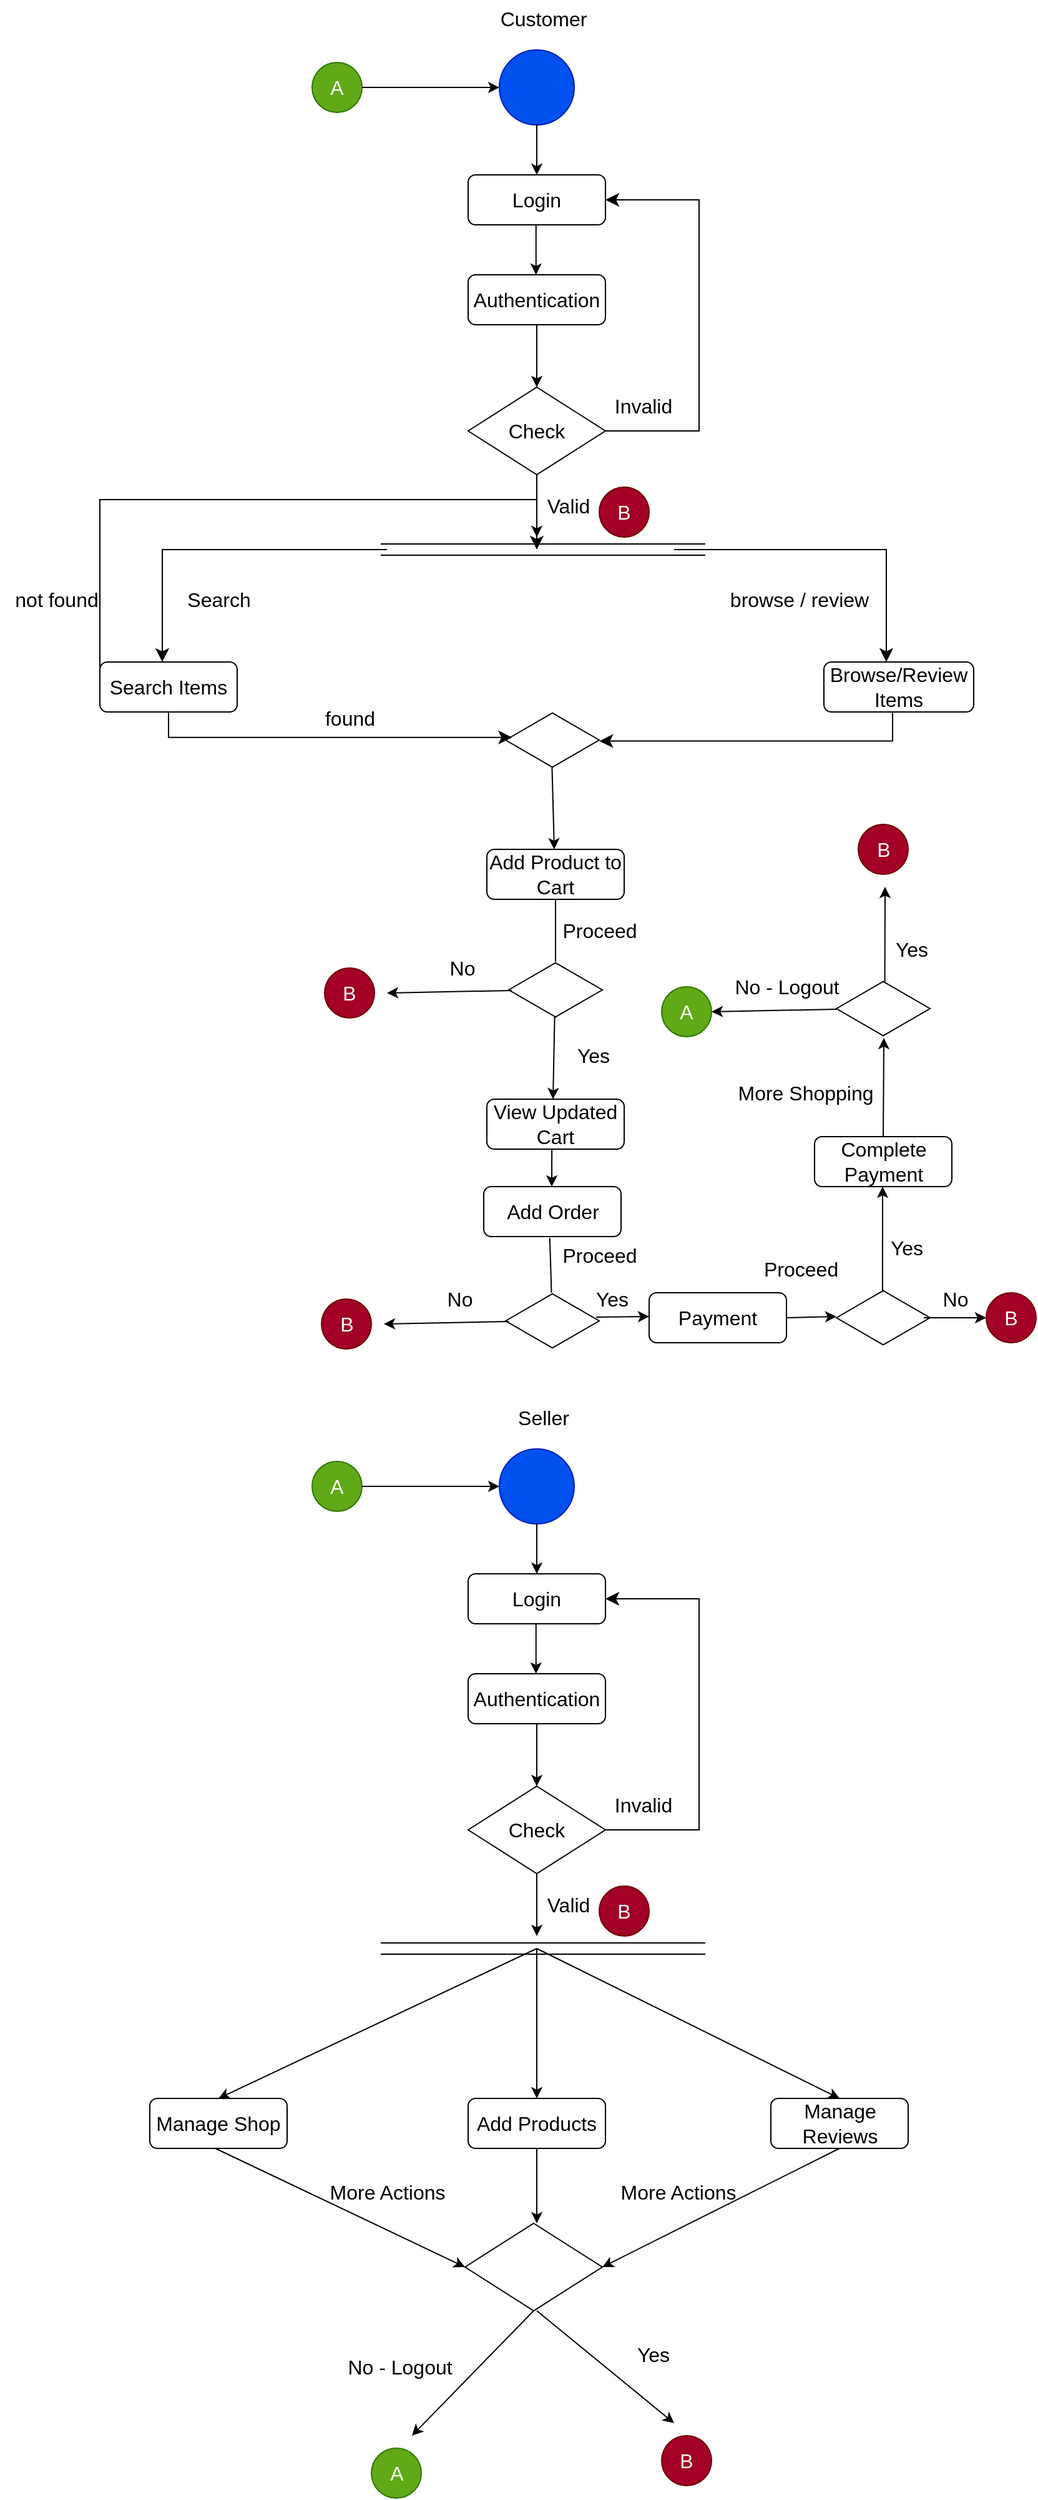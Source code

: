 <mxfile version="20.8.16"><diagram name="Page-1" id="TsDmcW3G9QbfYRXQMu2m"><mxGraphModel dx="1467" dy="783" grid="1" gridSize="10" guides="1" tooltips="1" connect="1" arrows="1" fold="1" page="1" pageScale="1" pageWidth="850" pageHeight="1100" math="0" shadow="0"><root><mxCell id="0"/><mxCell id="1" parent="0"/><mxCell id="Jmhnju-1iwN-SoOAMUbM-1" value="" style="ellipse;whiteSpace=wrap;html=1;aspect=fixed;fontSize=16;fillColor=#0050ef;strokeColor=#001DBC;fontColor=#ffffff;" vertex="1" parent="1"><mxGeometry x="410" y="40" width="60" height="60" as="geometry"/></mxCell><mxCell id="Jmhnju-1iwN-SoOAMUbM-2" value="" style="endArrow=classic;html=1;rounded=0;exitX=0.5;exitY=1;exitDx=0;exitDy=0;fontSize=16;" edge="1" parent="1" source="Jmhnju-1iwN-SoOAMUbM-1"><mxGeometry width="50" height="50" relative="1" as="geometry"><mxPoint x="420" y="310" as="sourcePoint"/><mxPoint x="440" y="140" as="targetPoint"/></mxGeometry></mxCell><mxCell id="Jmhnju-1iwN-SoOAMUbM-3" value="Login" style="rounded=1;whiteSpace=wrap;html=1;fontSize=16;" vertex="1" parent="1"><mxGeometry x="385" y="140" width="110" height="40" as="geometry"/></mxCell><mxCell id="Jmhnju-1iwN-SoOAMUbM-4" value="Customer" style="text;html=1;align=center;verticalAlign=middle;resizable=0;points=[];autosize=1;strokeColor=none;fillColor=none;fontSize=16;" vertex="1" parent="1"><mxGeometry x="400" width="90" height="30" as="geometry"/></mxCell><mxCell id="Jmhnju-1iwN-SoOAMUbM-7" value="" style="endArrow=classic;html=1;rounded=0;exitX=0.5;exitY=1;exitDx=0;exitDy=0;fontSize=16;" edge="1" parent="1"><mxGeometry width="50" height="50" relative="1" as="geometry"><mxPoint x="439.38" y="180.0" as="sourcePoint"/><mxPoint x="439.38" y="220.0" as="targetPoint"/></mxGeometry></mxCell><mxCell id="Jmhnju-1iwN-SoOAMUbM-8" value="Authentication" style="rounded=1;whiteSpace=wrap;html=1;fontSize=16;" vertex="1" parent="1"><mxGeometry x="385" y="220" width="110" height="40" as="geometry"/></mxCell><mxCell id="Jmhnju-1iwN-SoOAMUbM-11" value="" style="endArrow=classic;html=1;rounded=0;exitX=0.5;exitY=1;exitDx=0;exitDy=0;fontSize=16;" edge="1" parent="1" source="Jmhnju-1iwN-SoOAMUbM-8"><mxGeometry width="50" height="50" relative="1" as="geometry"><mxPoint x="459.38" y="200.0" as="sourcePoint"/><mxPoint x="440" y="310" as="targetPoint"/></mxGeometry></mxCell><mxCell id="Jmhnju-1iwN-SoOAMUbM-12" value="Check" style="rhombus;whiteSpace=wrap;html=1;fontSize=16;" vertex="1" parent="1"><mxGeometry x="385" y="310" width="110" height="70" as="geometry"/></mxCell><mxCell id="Jmhnju-1iwN-SoOAMUbM-13" value="" style="edgeStyle=elbowEdgeStyle;elbow=horizontal;endArrow=classic;html=1;curved=0;rounded=0;endSize=8;startSize=8;fontSize=16;exitX=1;exitY=0.5;exitDx=0;exitDy=0;entryX=1;entryY=0.5;entryDx=0;entryDy=0;" edge="1" parent="1" source="Jmhnju-1iwN-SoOAMUbM-12" target="Jmhnju-1iwN-SoOAMUbM-3"><mxGeometry width="50" height="50" relative="1" as="geometry"><mxPoint x="420" y="320" as="sourcePoint"/><mxPoint x="470" y="270" as="targetPoint"/><Array as="points"><mxPoint x="570" y="250"/></Array></mxGeometry></mxCell><mxCell id="Jmhnju-1iwN-SoOAMUbM-14" value="Invalid" style="text;html=1;align=center;verticalAlign=middle;resizable=0;points=[];autosize=1;strokeColor=none;fillColor=none;fontSize=16;" vertex="1" parent="1"><mxGeometry x="490" y="310" width="70" height="30" as="geometry"/></mxCell><mxCell id="Jmhnju-1iwN-SoOAMUbM-15" value="" style="endArrow=classic;html=1;rounded=0;exitX=0.5;exitY=1;exitDx=0;exitDy=0;fontSize=16;" edge="1" parent="1" source="Jmhnju-1iwN-SoOAMUbM-12"><mxGeometry width="50" height="50" relative="1" as="geometry"><mxPoint x="450" y="270.0" as="sourcePoint"/><mxPoint x="440" y="430" as="targetPoint"/></mxGeometry></mxCell><mxCell id="Jmhnju-1iwN-SoOAMUbM-16" value="Valid" style="text;html=1;align=center;verticalAlign=middle;resizable=0;points=[];autosize=1;strokeColor=none;fillColor=none;fontSize=16;" vertex="1" parent="1"><mxGeometry x="435" y="390" width="60" height="30" as="geometry"/></mxCell><mxCell id="Jmhnju-1iwN-SoOAMUbM-17" value="" style="shape=filledEdge;curved=0;rounded=0;fixDash=1;endArrow=none;strokeWidth=10;fillColor=#ffffff;edgeStyle=orthogonalEdgeStyle;html=1;fontSize=16;" edge="1" parent="1"><mxGeometry width="60" height="40" relative="1" as="geometry"><mxPoint x="315" y="440" as="sourcePoint"/><mxPoint x="575" y="440" as="targetPoint"/></mxGeometry></mxCell><mxCell id="Jmhnju-1iwN-SoOAMUbM-18" value="" style="edgeStyle=segmentEdgeStyle;endArrow=classic;html=1;curved=0;rounded=0;endSize=8;startSize=8;fontSize=16;" edge="1" parent="1"><mxGeometry width="50" height="50" relative="1" as="geometry"><mxPoint x="550" y="440" as="sourcePoint"/><mxPoint x="720" y="530" as="targetPoint"/><Array as="points"><mxPoint x="720" y="440"/><mxPoint x="720" y="530"/></Array></mxGeometry></mxCell><mxCell id="Jmhnju-1iwN-SoOAMUbM-19" value="" style="edgeStyle=segmentEdgeStyle;endArrow=classic;html=1;curved=0;rounded=0;endSize=8;startSize=8;fontSize=16;" edge="1" parent="1"><mxGeometry width="50" height="50" relative="1" as="geometry"><mxPoint x="320" y="440" as="sourcePoint"/><mxPoint x="140" y="530" as="targetPoint"/><Array as="points"><mxPoint x="140" y="440"/></Array></mxGeometry></mxCell><mxCell id="Jmhnju-1iwN-SoOAMUbM-20" value="Search" style="text;html=1;align=center;verticalAlign=middle;resizable=0;points=[];autosize=1;strokeColor=none;fillColor=none;fontSize=16;" vertex="1" parent="1"><mxGeometry x="150" y="465" width="70" height="30" as="geometry"/></mxCell><mxCell id="Jmhnju-1iwN-SoOAMUbM-21" value="browse / review" style="text;html=1;align=center;verticalAlign=middle;resizable=0;points=[];autosize=1;strokeColor=none;fillColor=none;fontSize=16;" vertex="1" parent="1"><mxGeometry x="585" y="465" width="130" height="30" as="geometry"/></mxCell><mxCell id="Jmhnju-1iwN-SoOAMUbM-22" value="Search Items" style="rounded=1;whiteSpace=wrap;html=1;fontSize=16;" vertex="1" parent="1"><mxGeometry x="90" y="530" width="110" height="40" as="geometry"/></mxCell><mxCell id="Jmhnju-1iwN-SoOAMUbM-24" value="Browse/Review Items" style="rounded=1;whiteSpace=wrap;html=1;fontSize=16;" vertex="1" parent="1"><mxGeometry x="670" y="530" width="120" height="40" as="geometry"/></mxCell><mxCell id="Jmhnju-1iwN-SoOAMUbM-26" value="" style="edgeStyle=elbowEdgeStyle;elbow=vertical;endArrow=classic;html=1;curved=0;rounded=0;endSize=8;startSize=8;fontSize=16;exitX=0;exitY=0.25;exitDx=0;exitDy=0;" edge="1" parent="1" source="Jmhnju-1iwN-SoOAMUbM-22"><mxGeometry width="50" height="50" relative="1" as="geometry"><mxPoint x="500" y="460" as="sourcePoint"/><mxPoint x="440" y="440" as="targetPoint"/><Array as="points"><mxPoint x="80" y="400"/></Array></mxGeometry></mxCell><mxCell id="Jmhnju-1iwN-SoOAMUbM-27" value="not found" style="text;html=1;align=center;verticalAlign=middle;resizable=0;points=[];autosize=1;strokeColor=none;fillColor=none;fontSize=16;" vertex="1" parent="1"><mxGeometry x="10" y="465" width="90" height="30" as="geometry"/></mxCell><mxCell id="Jmhnju-1iwN-SoOAMUbM-28" value="" style="html=1;whiteSpace=wrap;aspect=fixed;shape=isoRectangle;fontSize=16;" vertex="1" parent="1"><mxGeometry x="415" y="570" width="75" height="45" as="geometry"/></mxCell><mxCell id="Jmhnju-1iwN-SoOAMUbM-29" value="" style="edgeStyle=segmentEdgeStyle;endArrow=classic;html=1;curved=0;rounded=0;endSize=8;startSize=8;fontSize=16;exitX=0.5;exitY=1;exitDx=0;exitDy=0;entryX=0.069;entryY=0.454;entryDx=0;entryDy=0;entryPerimeter=0;" edge="1" parent="1" source="Jmhnju-1iwN-SoOAMUbM-22" target="Jmhnju-1iwN-SoOAMUbM-28"><mxGeometry width="50" height="50" relative="1" as="geometry"><mxPoint x="500" y="460" as="sourcePoint"/><mxPoint x="550" y="410" as="targetPoint"/><Array as="points"><mxPoint x="145" y="590"/></Array></mxGeometry></mxCell><mxCell id="Jmhnju-1iwN-SoOAMUbM-30" value="found" style="text;html=1;align=center;verticalAlign=middle;resizable=0;points=[];autosize=1;strokeColor=none;fillColor=none;fontSize=16;" vertex="1" parent="1"><mxGeometry x="260" y="560" width="60" height="30" as="geometry"/></mxCell><mxCell id="Jmhnju-1iwN-SoOAMUbM-32" value="" style="edgeStyle=segmentEdgeStyle;endArrow=classic;html=1;curved=0;rounded=0;endSize=8;startSize=8;fontSize=16;exitX=0.5;exitY=1;exitDx=0;exitDy=0;entryX=1.002;entryY=0.517;entryDx=0;entryDy=0;entryPerimeter=0;" edge="1" parent="1" source="Jmhnju-1iwN-SoOAMUbM-24" target="Jmhnju-1iwN-SoOAMUbM-28"><mxGeometry width="50" height="50" relative="1" as="geometry"><mxPoint x="500" y="460" as="sourcePoint"/><mxPoint x="550" y="410" as="targetPoint"/><Array as="points"><mxPoint x="725" y="593"/></Array></mxGeometry></mxCell><mxCell id="Jmhnju-1iwN-SoOAMUbM-34" value="" style="endArrow=classic;html=1;rounded=0;fontSize=16;exitX=0.496;exitY=0.984;exitDx=0;exitDy=0;exitPerimeter=0;" edge="1" parent="1" source="Jmhnju-1iwN-SoOAMUbM-28"><mxGeometry width="50" height="50" relative="1" as="geometry"><mxPoint x="450" y="610" as="sourcePoint"/><mxPoint x="454" y="680" as="targetPoint"/></mxGeometry></mxCell><mxCell id="Jmhnju-1iwN-SoOAMUbM-35" value="Add Product to Cart" style="rounded=1;whiteSpace=wrap;html=1;fontSize=16;" vertex="1" parent="1"><mxGeometry x="400" y="680" width="110" height="40" as="geometry"/></mxCell><mxCell id="Jmhnju-1iwN-SoOAMUbM-37" value="B" style="ellipse;whiteSpace=wrap;html=1;aspect=fixed;fontSize=16;fillColor=#a20025;strokeColor=#6F0000;fontColor=#ffffff;" vertex="1" parent="1"><mxGeometry x="490" y="390" width="40" height="40" as="geometry"/></mxCell><mxCell id="Jmhnju-1iwN-SoOAMUbM-38" value="" style="endArrow=classic;html=1;rounded=0;fontSize=16;exitX=0.5;exitY=1;exitDx=0;exitDy=0;startArrow=none;" edge="1" parent="1" source="Jmhnju-1iwN-SoOAMUbM-39"><mxGeometry width="50" height="50" relative="1" as="geometry"><mxPoint x="570" y="660" as="sourcePoint"/><mxPoint x="455" y="780" as="targetPoint"/></mxGeometry></mxCell><mxCell id="Jmhnju-1iwN-SoOAMUbM-40" value="" style="endArrow=none;html=1;rounded=0;fontSize=16;exitX=0.5;exitY=1;exitDx=0;exitDy=0;" edge="1" parent="1" source="Jmhnju-1iwN-SoOAMUbM-35" target="Jmhnju-1iwN-SoOAMUbM-39"><mxGeometry width="50" height="50" relative="1" as="geometry"><mxPoint x="455.0" y="720" as="sourcePoint"/><mxPoint x="455.0" y="780" as="targetPoint"/></mxGeometry></mxCell><mxCell id="Jmhnju-1iwN-SoOAMUbM-39" value="" style="html=1;whiteSpace=wrap;aspect=fixed;shape=isoRectangle;fontSize=16;" vertex="1" parent="1"><mxGeometry x="417.5" y="770" width="75" height="45" as="geometry"/></mxCell><mxCell id="Jmhnju-1iwN-SoOAMUbM-41" value="Proceed" style="text;html=1;align=center;verticalAlign=middle;resizable=0;points=[];autosize=1;strokeColor=none;fillColor=none;fontSize=16;" vertex="1" parent="1"><mxGeometry x="450" y="730" width="80" height="30" as="geometry"/></mxCell><mxCell id="Jmhnju-1iwN-SoOAMUbM-42" value="" style="endArrow=classic;html=1;rounded=0;fontSize=16;" edge="1" parent="1"><mxGeometry width="50" height="50" relative="1" as="geometry"><mxPoint x="420" y="793" as="sourcePoint"/><mxPoint x="320" y="795" as="targetPoint"/></mxGeometry></mxCell><mxCell id="Jmhnju-1iwN-SoOAMUbM-43" value="No" style="text;html=1;align=center;verticalAlign=middle;resizable=0;points=[];autosize=1;strokeColor=none;fillColor=none;fontSize=16;" vertex="1" parent="1"><mxGeometry x="360" y="760" width="40" height="30" as="geometry"/></mxCell><mxCell id="Jmhnju-1iwN-SoOAMUbM-46" value="B" style="ellipse;whiteSpace=wrap;html=1;aspect=fixed;fontSize=16;fillColor=#a20025;strokeColor=#6F0000;fontColor=#ffffff;" vertex="1" parent="1"><mxGeometry x="270" y="775" width="40" height="40" as="geometry"/></mxCell><mxCell id="Jmhnju-1iwN-SoOAMUbM-48" value="" style="endArrow=classic;html=1;rounded=0;fontSize=16;exitX=0.491;exitY=0.965;exitDx=0;exitDy=0;exitPerimeter=0;" edge="1" parent="1" source="Jmhnju-1iwN-SoOAMUbM-39"><mxGeometry width="50" height="50" relative="1" as="geometry"><mxPoint x="453" y="820" as="sourcePoint"/><mxPoint x="453" y="880" as="targetPoint"/></mxGeometry></mxCell><mxCell id="Jmhnju-1iwN-SoOAMUbM-49" value="Yes" style="text;html=1;align=center;verticalAlign=middle;resizable=0;points=[];autosize=1;strokeColor=none;fillColor=none;fontSize=16;" vertex="1" parent="1"><mxGeometry x="460" y="830" width="50" height="30" as="geometry"/></mxCell><mxCell id="Jmhnju-1iwN-SoOAMUbM-50" value="A" style="ellipse;whiteSpace=wrap;html=1;aspect=fixed;fontSize=16;fillColor=#60a917;strokeColor=#2D7600;fontColor=#ffffff;" vertex="1" parent="1"><mxGeometry x="260" y="50" width="40" height="40" as="geometry"/></mxCell><mxCell id="Jmhnju-1iwN-SoOAMUbM-53" value="" style="endArrow=classic;html=1;rounded=0;fontSize=16;exitX=1;exitY=0.5;exitDx=0;exitDy=0;entryX=0;entryY=0.5;entryDx=0;entryDy=0;" edge="1" parent="1" source="Jmhnju-1iwN-SoOAMUbM-50" target="Jmhnju-1iwN-SoOAMUbM-1"><mxGeometry width="50" height="50" relative="1" as="geometry"><mxPoint x="520" y="520" as="sourcePoint"/><mxPoint x="570" y="470" as="targetPoint"/></mxGeometry></mxCell><mxCell id="Jmhnju-1iwN-SoOAMUbM-54" value="View Updated Cart" style="rounded=1;whiteSpace=wrap;html=1;fontSize=16;" vertex="1" parent="1"><mxGeometry x="400" y="880" width="110" height="40" as="geometry"/></mxCell><mxCell id="Jmhnju-1iwN-SoOAMUbM-56" value="" style="endArrow=classic;html=1;rounded=0;fontSize=16;exitX=0.47;exitY=0.859;exitDx=0;exitDy=0;exitPerimeter=0;" edge="1" parent="1"><mxGeometry width="50" height="50" relative="1" as="geometry"><mxPoint x="452.07" y="919.995" as="sourcePoint"/><mxPoint x="452" y="950" as="targetPoint"/></mxGeometry></mxCell><mxCell id="Jmhnju-1iwN-SoOAMUbM-57" value="Add Order" style="rounded=1;whiteSpace=wrap;html=1;fontSize=16;" vertex="1" parent="1"><mxGeometry x="397.5" y="950" width="110" height="40" as="geometry"/></mxCell><mxCell id="Jmhnju-1iwN-SoOAMUbM-58" value="" style="endArrow=none;html=1;rounded=0;fontSize=16;exitX=0.005;exitY=0.04;exitDx=0;exitDy=0;exitPerimeter=0;" edge="1" parent="1" target="Jmhnju-1iwN-SoOAMUbM-59" source="Jmhnju-1iwN-SoOAMUbM-60"><mxGeometry width="50" height="50" relative="1" as="geometry"><mxPoint x="452.5" y="1010" as="sourcePoint"/><mxPoint x="452.5" y="1070" as="targetPoint"/></mxGeometry></mxCell><mxCell id="Jmhnju-1iwN-SoOAMUbM-59" value="" style="html=1;whiteSpace=wrap;aspect=fixed;shape=isoRectangle;fontSize=16;" vertex="1" parent="1"><mxGeometry x="415" y="1035" width="75" height="45" as="geometry"/></mxCell><mxCell id="Jmhnju-1iwN-SoOAMUbM-60" value="Proceed" style="text;html=1;align=center;verticalAlign=middle;resizable=0;points=[];autosize=1;strokeColor=none;fillColor=none;fontSize=16;" vertex="1" parent="1"><mxGeometry x="450" y="990" width="80" height="30" as="geometry"/></mxCell><mxCell id="Jmhnju-1iwN-SoOAMUbM-65" value="" style="endArrow=classic;html=1;rounded=0;fontSize=16;" edge="1" parent="1"><mxGeometry width="50" height="50" relative="1" as="geometry"><mxPoint x="417.5" y="1058.0" as="sourcePoint"/><mxPoint x="317.5" y="1060" as="targetPoint"/></mxGeometry></mxCell><mxCell id="Jmhnju-1iwN-SoOAMUbM-66" value="No" style="text;html=1;align=center;verticalAlign=middle;resizable=0;points=[];autosize=1;strokeColor=none;fillColor=none;fontSize=16;" vertex="1" parent="1"><mxGeometry x="357.5" y="1025" width="40" height="30" as="geometry"/></mxCell><mxCell id="Jmhnju-1iwN-SoOAMUbM-67" value="B" style="ellipse;whiteSpace=wrap;html=1;aspect=fixed;fontSize=16;fillColor=#a20025;strokeColor=#6F0000;fontColor=#ffffff;" vertex="1" parent="1"><mxGeometry x="267.5" y="1040" width="40" height="40" as="geometry"/></mxCell><mxCell id="Jmhnju-1iwN-SoOAMUbM-68" value="" style="endArrow=classic;html=1;rounded=0;fontSize=16;exitX=0.967;exitY=0.433;exitDx=0;exitDy=0;exitPerimeter=0;" edge="1" parent="1" source="Jmhnju-1iwN-SoOAMUbM-59"><mxGeometry width="50" height="50" relative="1" as="geometry"><mxPoint x="440" y="940" as="sourcePoint"/><mxPoint x="530" y="1054" as="targetPoint"/></mxGeometry></mxCell><mxCell id="Jmhnju-1iwN-SoOAMUbM-69" value="Payment" style="rounded=1;whiteSpace=wrap;html=1;fontSize=16;" vertex="1" parent="1"><mxGeometry x="530" y="1035" width="110" height="40" as="geometry"/></mxCell><mxCell id="Jmhnju-1iwN-SoOAMUbM-70" value="" style="html=1;whiteSpace=wrap;aspect=fixed;shape=isoRectangle;fontSize=16;" vertex="1" parent="1"><mxGeometry x="680" y="1032.5" width="75" height="45" as="geometry"/></mxCell><mxCell id="Jmhnju-1iwN-SoOAMUbM-71" value="" style="endArrow=classic;html=1;rounded=0;fontSize=16;exitX=1;exitY=0.5;exitDx=0;exitDy=0;" edge="1" parent="1" source="Jmhnju-1iwN-SoOAMUbM-69"><mxGeometry width="50" height="50" relative="1" as="geometry"><mxPoint x="680.005" y="1054.855" as="sourcePoint"/><mxPoint x="680" y="1054" as="targetPoint"/></mxGeometry></mxCell><mxCell id="Jmhnju-1iwN-SoOAMUbM-72" value="Proceed" style="text;whiteSpace=wrap;html=1;fontSize=16;" vertex="1" parent="1"><mxGeometry x="620" y="1000" width="90" height="40" as="geometry"/></mxCell><mxCell id="Jmhnju-1iwN-SoOAMUbM-73" value="B" style="ellipse;whiteSpace=wrap;html=1;aspect=fixed;fontSize=16;fillColor=#a20025;strokeColor=#6F0000;fontColor=#ffffff;" vertex="1" parent="1"><mxGeometry x="800" y="1035" width="40" height="40" as="geometry"/></mxCell><mxCell id="Jmhnju-1iwN-SoOAMUbM-75" value="" style="endArrow=classic;html=1;rounded=0;fontSize=16;entryX=0;entryY=0.5;entryDx=0;entryDy=0;" edge="1" parent="1" target="Jmhnju-1iwN-SoOAMUbM-73"><mxGeometry width="50" height="50" relative="1" as="geometry"><mxPoint x="750" y="1055" as="sourcePoint"/><mxPoint x="490" y="800" as="targetPoint"/></mxGeometry></mxCell><mxCell id="Jmhnju-1iwN-SoOAMUbM-76" value="No" style="text;html=1;align=center;verticalAlign=middle;resizable=0;points=[];autosize=1;strokeColor=none;fillColor=none;fontSize=16;" vertex="1" parent="1"><mxGeometry x="755" y="1025" width="40" height="30" as="geometry"/></mxCell><mxCell id="Jmhnju-1iwN-SoOAMUbM-77" value="" style="endArrow=classic;html=1;rounded=0;fontSize=16;exitX=0.493;exitY=0.035;exitDx=0;exitDy=0;exitPerimeter=0;" edge="1" parent="1" source="Jmhnju-1iwN-SoOAMUbM-70"><mxGeometry width="50" height="50" relative="1" as="geometry"><mxPoint x="720" y="1030" as="sourcePoint"/><mxPoint x="717" y="950" as="targetPoint"/></mxGeometry></mxCell><mxCell id="Jmhnju-1iwN-SoOAMUbM-79" value="Yes" style="edgeLabel;html=1;align=center;verticalAlign=middle;resizable=0;points=[];fontSize=16;" vertex="1" connectable="0" parent="Jmhnju-1iwN-SoOAMUbM-77"><mxGeometry x="0.181" y="-11" relative="1" as="geometry"><mxPoint x="8" y="14" as="offset"/></mxGeometry></mxCell><mxCell id="Jmhnju-1iwN-SoOAMUbM-78" value="Yes" style="text;html=1;align=center;verticalAlign=middle;resizable=0;points=[];autosize=1;strokeColor=none;fillColor=none;fontSize=16;" vertex="1" parent="1"><mxGeometry x="475" y="1025" width="50" height="30" as="geometry"/></mxCell><mxCell id="Jmhnju-1iwN-SoOAMUbM-80" value="Complete Payment" style="rounded=1;whiteSpace=wrap;html=1;fontSize=16;" vertex="1" parent="1"><mxGeometry x="662.5" y="910" width="110" height="40" as="geometry"/></mxCell><mxCell id="Jmhnju-1iwN-SoOAMUbM-82" value="" style="html=1;whiteSpace=wrap;aspect=fixed;shape=isoRectangle;fontSize=16;" vertex="1" parent="1"><mxGeometry x="680" y="785" width="75" height="45" as="geometry"/></mxCell><mxCell id="Jmhnju-1iwN-SoOAMUbM-83" value="" style="endArrow=classic;html=1;rounded=0;fontSize=16;exitX=0.5;exitY=0;exitDx=0;exitDy=0;entryX=0.507;entryY=1.022;entryDx=0;entryDy=0;entryPerimeter=0;" edge="1" parent="1" source="Jmhnju-1iwN-SoOAMUbM-80" target="Jmhnju-1iwN-SoOAMUbM-82"><mxGeometry width="50" height="50" relative="1" as="geometry"><mxPoint x="380" y="890" as="sourcePoint"/><mxPoint x="430" y="840" as="targetPoint"/></mxGeometry></mxCell><mxCell id="Jmhnju-1iwN-SoOAMUbM-84" value="More Shopping" style="text;html=1;align=center;verticalAlign=middle;resizable=0;points=[];autosize=1;strokeColor=none;fillColor=none;fontSize=16;" vertex="1" parent="1"><mxGeometry x="590" y="860" width="130" height="30" as="geometry"/></mxCell><mxCell id="Jmhnju-1iwN-SoOAMUbM-85" value="" style="endArrow=classic;html=1;rounded=0;fontSize=16;exitX=0.517;exitY=0.025;exitDx=0;exitDy=0;exitPerimeter=0;" edge="1" parent="1" source="Jmhnju-1iwN-SoOAMUbM-82"><mxGeometry width="50" height="50" relative="1" as="geometry"><mxPoint x="717" y="784.51" as="sourcePoint"/><mxPoint x="719" y="710" as="targetPoint"/></mxGeometry></mxCell><mxCell id="Jmhnju-1iwN-SoOAMUbM-86" value="Yes" style="text;html=1;align=center;verticalAlign=middle;resizable=0;points=[];autosize=1;strokeColor=none;fillColor=none;fontSize=16;" vertex="1" parent="1"><mxGeometry x="715" y="745" width="50" height="30" as="geometry"/></mxCell><mxCell id="Jmhnju-1iwN-SoOAMUbM-87" value="B" style="ellipse;whiteSpace=wrap;html=1;aspect=fixed;fontSize=16;fillColor=#a20025;strokeColor=#6F0000;fontColor=#ffffff;" vertex="1" parent="1"><mxGeometry x="697.5" y="660" width="40" height="40" as="geometry"/></mxCell><mxCell id="Jmhnju-1iwN-SoOAMUbM-88" value="" style="endArrow=classic;html=1;rounded=0;fontSize=16;" edge="1" parent="1"><mxGeometry width="50" height="50" relative="1" as="geometry"><mxPoint x="680" y="808" as="sourcePoint"/><mxPoint x="580" y="810" as="targetPoint"/></mxGeometry></mxCell><mxCell id="Jmhnju-1iwN-SoOAMUbM-89" value="No - Logout" style="text;html=1;align=center;verticalAlign=middle;resizable=0;points=[];autosize=1;strokeColor=none;fillColor=none;fontSize=16;" vertex="1" parent="1"><mxGeometry x="585" y="775" width="110" height="30" as="geometry"/></mxCell><mxCell id="Jmhnju-1iwN-SoOAMUbM-91" value="A" style="ellipse;whiteSpace=wrap;html=1;aspect=fixed;fontSize=16;fillColor=#60a917;strokeColor=#2D7600;fontColor=#ffffff;" vertex="1" parent="1"><mxGeometry x="540" y="790" width="40" height="40" as="geometry"/></mxCell><mxCell id="Jmhnju-1iwN-SoOAMUbM-230" value="" style="ellipse;whiteSpace=wrap;html=1;aspect=fixed;fontSize=16;fillColor=#0050ef;strokeColor=#001DBC;fontColor=#ffffff;" vertex="1" parent="1"><mxGeometry x="410" y="1160" width="60" height="60" as="geometry"/></mxCell><mxCell id="Jmhnju-1iwN-SoOAMUbM-231" value="" style="endArrow=classic;html=1;rounded=0;exitX=0.5;exitY=1;exitDx=0;exitDy=0;fontSize=16;" edge="1" parent="1" source="Jmhnju-1iwN-SoOAMUbM-230"><mxGeometry width="50" height="50" relative="1" as="geometry"><mxPoint x="420" y="1430" as="sourcePoint"/><mxPoint x="440.0" y="1260" as="targetPoint"/></mxGeometry></mxCell><mxCell id="Jmhnju-1iwN-SoOAMUbM-232" value="Login" style="rounded=1;whiteSpace=wrap;html=1;fontSize=16;" vertex="1" parent="1"><mxGeometry x="385" y="1260" width="110" height="40" as="geometry"/></mxCell><mxCell id="Jmhnju-1iwN-SoOAMUbM-233" value="Seller" style="text;html=1;align=center;verticalAlign=middle;resizable=0;points=[];autosize=1;strokeColor=none;fillColor=none;fontSize=16;" vertex="1" parent="1"><mxGeometry x="415" y="1120" width="60" height="30" as="geometry"/></mxCell><mxCell id="Jmhnju-1iwN-SoOAMUbM-234" value="" style="endArrow=classic;html=1;rounded=0;exitX=0.5;exitY=1;exitDx=0;exitDy=0;fontSize=16;" edge="1" parent="1"><mxGeometry width="50" height="50" relative="1" as="geometry"><mxPoint x="439.38" y="1300" as="sourcePoint"/><mxPoint x="439.38" y="1340" as="targetPoint"/></mxGeometry></mxCell><mxCell id="Jmhnju-1iwN-SoOAMUbM-235" value="Authentication" style="rounded=1;whiteSpace=wrap;html=1;fontSize=16;" vertex="1" parent="1"><mxGeometry x="385" y="1340" width="110" height="40" as="geometry"/></mxCell><mxCell id="Jmhnju-1iwN-SoOAMUbM-236" value="" style="endArrow=classic;html=1;rounded=0;exitX=0.5;exitY=1;exitDx=0;exitDy=0;fontSize=16;" edge="1" parent="1" source="Jmhnju-1iwN-SoOAMUbM-235"><mxGeometry width="50" height="50" relative="1" as="geometry"><mxPoint x="459.38" y="1320" as="sourcePoint"/><mxPoint x="440.0" y="1430" as="targetPoint"/></mxGeometry></mxCell><mxCell id="Jmhnju-1iwN-SoOAMUbM-237" value="Check" style="rhombus;whiteSpace=wrap;html=1;fontSize=16;" vertex="1" parent="1"><mxGeometry x="385" y="1430" width="110" height="70" as="geometry"/></mxCell><mxCell id="Jmhnju-1iwN-SoOAMUbM-238" value="" style="edgeStyle=elbowEdgeStyle;elbow=horizontal;endArrow=classic;html=1;curved=0;rounded=0;endSize=8;startSize=8;fontSize=16;exitX=1;exitY=0.5;exitDx=0;exitDy=0;entryX=1;entryY=0.5;entryDx=0;entryDy=0;" edge="1" parent="1" source="Jmhnju-1iwN-SoOAMUbM-237" target="Jmhnju-1iwN-SoOAMUbM-232"><mxGeometry width="50" height="50" relative="1" as="geometry"><mxPoint x="420" y="1440" as="sourcePoint"/><mxPoint x="470" y="1390" as="targetPoint"/><Array as="points"><mxPoint x="570" y="1370"/></Array></mxGeometry></mxCell><mxCell id="Jmhnju-1iwN-SoOAMUbM-239" value="Invalid" style="text;html=1;align=center;verticalAlign=middle;resizable=0;points=[];autosize=1;strokeColor=none;fillColor=none;fontSize=16;" vertex="1" parent="1"><mxGeometry x="490" y="1430" width="70" height="30" as="geometry"/></mxCell><mxCell id="Jmhnju-1iwN-SoOAMUbM-240" value="" style="endArrow=classic;html=1;rounded=0;exitX=0.5;exitY=1;exitDx=0;exitDy=0;fontSize=16;" edge="1" parent="1" source="Jmhnju-1iwN-SoOAMUbM-237"><mxGeometry width="50" height="50" relative="1" as="geometry"><mxPoint x="450" y="1390" as="sourcePoint"/><mxPoint x="440.0" y="1550" as="targetPoint"/></mxGeometry></mxCell><mxCell id="Jmhnju-1iwN-SoOAMUbM-241" value="Valid" style="text;html=1;align=center;verticalAlign=middle;resizable=0;points=[];autosize=1;strokeColor=none;fillColor=none;fontSize=16;" vertex="1" parent="1"><mxGeometry x="435" y="1510" width="60" height="30" as="geometry"/></mxCell><mxCell id="Jmhnju-1iwN-SoOAMUbM-242" value="" style="shape=filledEdge;curved=0;rounded=0;fixDash=1;endArrow=none;strokeWidth=10;fillColor=#ffffff;edgeStyle=orthogonalEdgeStyle;html=1;fontSize=16;" edge="1" parent="1"><mxGeometry width="60" height="40" relative="1" as="geometry"><mxPoint x="315.0" y="1560" as="sourcePoint"/><mxPoint x="575.0" y="1560" as="targetPoint"/></mxGeometry></mxCell><mxCell id="Jmhnju-1iwN-SoOAMUbM-257" value="B" style="ellipse;whiteSpace=wrap;html=1;aspect=fixed;fontSize=16;fillColor=#a20025;strokeColor=#6F0000;fontColor=#ffffff;" vertex="1" parent="1"><mxGeometry x="490" y="1510" width="40" height="40" as="geometry"/></mxCell><mxCell id="Jmhnju-1iwN-SoOAMUbM-267" value="A" style="ellipse;whiteSpace=wrap;html=1;aspect=fixed;fontSize=16;fillColor=#60a917;strokeColor=#2D7600;fontColor=#ffffff;" vertex="1" parent="1"><mxGeometry x="260" y="1170" width="40" height="40" as="geometry"/></mxCell><mxCell id="Jmhnju-1iwN-SoOAMUbM-268" value="" style="endArrow=classic;html=1;rounded=0;fontSize=16;exitX=1;exitY=0.5;exitDx=0;exitDy=0;entryX=0;entryY=0.5;entryDx=0;entryDy=0;" edge="1" parent="1" source="Jmhnju-1iwN-SoOAMUbM-267" target="Jmhnju-1iwN-SoOAMUbM-230"><mxGeometry width="50" height="50" relative="1" as="geometry"><mxPoint x="520" y="1640" as="sourcePoint"/><mxPoint x="570" y="1590" as="targetPoint"/></mxGeometry></mxCell><mxCell id="Jmhnju-1iwN-SoOAMUbM-370" value="Manage Shop" style="rounded=1;whiteSpace=wrap;html=1;fontSize=16;" vertex="1" parent="1"><mxGeometry x="130" y="1680" width="110" height="40" as="geometry"/></mxCell><mxCell id="Jmhnju-1iwN-SoOAMUbM-371" value="Add Products" style="rounded=1;whiteSpace=wrap;html=1;fontSize=16;" vertex="1" parent="1"><mxGeometry x="385" y="1680" width="110" height="40" as="geometry"/></mxCell><mxCell id="Jmhnju-1iwN-SoOAMUbM-373" value="Manage Reviews" style="rounded=1;whiteSpace=wrap;html=1;fontSize=16;" vertex="1" parent="1"><mxGeometry x="627.5" y="1680" width="110" height="40" as="geometry"/></mxCell><mxCell id="Jmhnju-1iwN-SoOAMUbM-374" value="" style="endArrow=classic;html=1;rounded=0;fontSize=16;entryX=0.5;entryY=0;entryDx=0;entryDy=0;" edge="1" parent="1" target="Jmhnju-1iwN-SoOAMUbM-370"><mxGeometry width="50" height="50" relative="1" as="geometry"><mxPoint x="440" y="1560" as="sourcePoint"/><mxPoint x="320" y="1710" as="targetPoint"/></mxGeometry></mxCell><mxCell id="Jmhnju-1iwN-SoOAMUbM-376" value="" style="endArrow=classic;html=1;rounded=0;fontSize=16;entryX=0.5;entryY=0;entryDx=0;entryDy=0;" edge="1" parent="1" target="Jmhnju-1iwN-SoOAMUbM-373"><mxGeometry width="50" height="50" relative="1" as="geometry"><mxPoint x="440" y="1560" as="sourcePoint"/><mxPoint x="195" y="1690" as="targetPoint"/></mxGeometry></mxCell><mxCell id="Jmhnju-1iwN-SoOAMUbM-377" value="" style="endArrow=classic;html=1;rounded=0;fontSize=16;entryX=0.5;entryY=0;entryDx=0;entryDy=0;" edge="1" parent="1" target="Jmhnju-1iwN-SoOAMUbM-371"><mxGeometry width="50" height="50" relative="1" as="geometry"><mxPoint x="440" y="1560" as="sourcePoint"/><mxPoint x="205" y="1700" as="targetPoint"/></mxGeometry></mxCell><mxCell id="Jmhnju-1iwN-SoOAMUbM-378" value="" style="rhombus;whiteSpace=wrap;html=1;fontSize=16;" vertex="1" parent="1"><mxGeometry x="382.5" y="1780" width="110" height="70" as="geometry"/></mxCell><mxCell id="Jmhnju-1iwN-SoOAMUbM-379" value="" style="endArrow=classic;html=1;rounded=0;fontSize=16;exitX=0.5;exitY=1;exitDx=0;exitDy=0;" edge="1" parent="1" source="Jmhnju-1iwN-SoOAMUbM-371"><mxGeometry width="50" height="50" relative="1" as="geometry"><mxPoint x="450.0" y="1570" as="sourcePoint"/><mxPoint x="440" y="1780" as="targetPoint"/></mxGeometry></mxCell><mxCell id="Jmhnju-1iwN-SoOAMUbM-380" value="" style="endArrow=classic;html=1;rounded=0;fontSize=16;entryX=0;entryY=0.5;entryDx=0;entryDy=0;" edge="1" parent="1" target="Jmhnju-1iwN-SoOAMUbM-378"><mxGeometry width="50" height="50" relative="1" as="geometry"><mxPoint x="182.5" y="1720" as="sourcePoint"/><mxPoint x="425" y="1840" as="targetPoint"/></mxGeometry></mxCell><mxCell id="Jmhnju-1iwN-SoOAMUbM-381" value="" style="endArrow=classic;html=1;rounded=0;fontSize=16;entryX=1;entryY=0.5;entryDx=0;entryDy=0;exitX=0.5;exitY=1;exitDx=0;exitDy=0;" edge="1" parent="1" source="Jmhnju-1iwN-SoOAMUbM-373" target="Jmhnju-1iwN-SoOAMUbM-378"><mxGeometry width="50" height="50" relative="1" as="geometry"><mxPoint x="460.0" y="1580" as="sourcePoint"/><mxPoint x="702.5" y="1700" as="targetPoint"/></mxGeometry></mxCell><mxCell id="Jmhnju-1iwN-SoOAMUbM-382" value="More Actions" style="text;html=1;align=center;verticalAlign=middle;resizable=0;points=[];autosize=1;strokeColor=none;fillColor=none;fontSize=16;" vertex="1" parent="1"><mxGeometry x="260" y="1740" width="120" height="30" as="geometry"/></mxCell><mxCell id="Jmhnju-1iwN-SoOAMUbM-383" value="More Actions" style="text;html=1;align=center;verticalAlign=middle;resizable=0;points=[];autosize=1;strokeColor=none;fillColor=none;fontSize=16;" vertex="1" parent="1"><mxGeometry x="492.5" y="1740" width="120" height="30" as="geometry"/></mxCell><mxCell id="Jmhnju-1iwN-SoOAMUbM-384" value="" style="endArrow=classic;html=1;rounded=0;fontSize=16;exitX=0.5;exitY=1;exitDx=0;exitDy=0;" edge="1" parent="1" source="Jmhnju-1iwN-SoOAMUbM-378"><mxGeometry width="50" height="50" relative="1" as="geometry"><mxPoint x="270" y="1760" as="sourcePoint"/><mxPoint x="340" y="1950" as="targetPoint"/></mxGeometry></mxCell><mxCell id="Jmhnju-1iwN-SoOAMUbM-385" value="" style="endArrow=classic;html=1;rounded=0;fontSize=16;" edge="1" parent="1"><mxGeometry width="50" height="50" relative="1" as="geometry"><mxPoint x="440" y="1850" as="sourcePoint"/><mxPoint x="550" y="1940" as="targetPoint"/></mxGeometry></mxCell><mxCell id="Jmhnju-1iwN-SoOAMUbM-386" value="No - Logout" style="text;html=1;align=center;verticalAlign=middle;resizable=0;points=[];autosize=1;strokeColor=none;fillColor=none;fontSize=16;" vertex="1" parent="1"><mxGeometry x="275" y="1880" width="110" height="30" as="geometry"/></mxCell><mxCell id="Jmhnju-1iwN-SoOAMUbM-387" value="A" style="ellipse;whiteSpace=wrap;html=1;aspect=fixed;fontSize=16;fillColor=#60a917;strokeColor=#2D7600;fontColor=#ffffff;" vertex="1" parent="1"><mxGeometry x="307.5" y="1960" width="40" height="40" as="geometry"/></mxCell><mxCell id="Jmhnju-1iwN-SoOAMUbM-388" value="B" style="ellipse;whiteSpace=wrap;html=1;aspect=fixed;fontSize=16;fillColor=#a20025;strokeColor=#6F0000;fontColor=#ffffff;" vertex="1" parent="1"><mxGeometry x="540" y="1950" width="40" height="40" as="geometry"/></mxCell><mxCell id="Jmhnju-1iwN-SoOAMUbM-390" value="Yes" style="text;html=1;align=center;verticalAlign=middle;resizable=0;points=[];autosize=1;strokeColor=none;fillColor=none;fontSize=16;" vertex="1" parent="1"><mxGeometry x="507.5" y="1870" width="50" height="30" as="geometry"/></mxCell></root></mxGraphModel></diagram></mxfile>